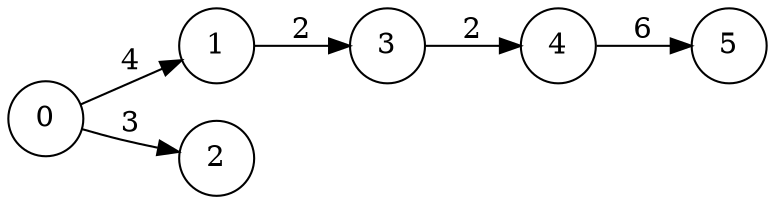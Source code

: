 digraph text {
	node [shape=circle]
	rankdir=LR size="8,5"
	0 -> 1 [label=4]
	0 -> 2 [label=3]
	1 -> 3 [label=2]
	3 -> 4 [label=2]
	4 -> 5 [label=6]
}
